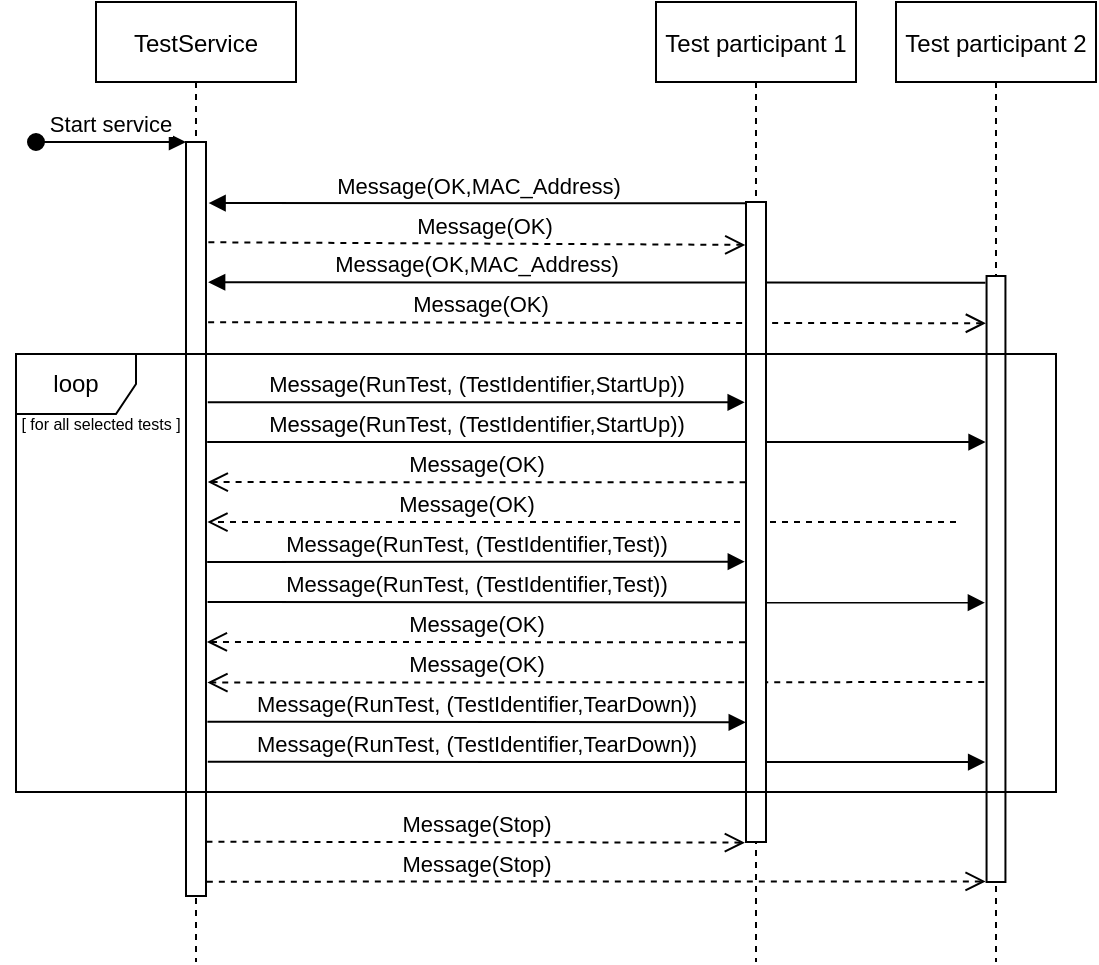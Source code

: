 <mxfile version="14.5.1" type="device"><diagram id="kgpKYQtTHZ0yAKxKKP6v" name="Page-1"><mxGraphModel dx="1173" dy="673" grid="1" gridSize="10" guides="1" tooltips="1" connect="0" arrows="1" fold="1" page="1" pageScale="1" pageWidth="827" pageHeight="1169" math="0" shadow="0"><root><mxCell id="0"/><mxCell id="1" parent="0"/><mxCell id="mGjd2MoU56tRiX6uanUA-13" value="Message(RunTest, (TestIdentifier,Test))" style="html=1;verticalAlign=bottom;endArrow=block;exitX=1.079;exitY=0.61;exitDx=0;exitDy=0;exitPerimeter=0;entryX=-0.088;entryY=0.539;entryDx=0;entryDy=0;entryPerimeter=0;" edge="1" parent="1" source="3nuBFxr9cyL0pnOWT2aG-2" target="2Pg6CUJonsX4mb9nC8lQ-2"><mxGeometry x="-0.308" width="80" relative="1" as="geometry"><mxPoint x="180" y="380" as="sourcePoint"/><mxPoint x="550" y="380" as="targetPoint"/><mxPoint as="offset"/></mxGeometry></mxCell><mxCell id="mGjd2MoU56tRiX6uanUA-6" value="Message(OK,MAC_Address)" style="html=1;verticalAlign=bottom;endArrow=block;exitX=-0.055;exitY=0.011;exitDx=0;exitDy=0;exitPerimeter=0;entryX=1.107;entryY=0.186;entryDx=0;entryDy=0;entryPerimeter=0;" edge="1" parent="1" source="2Pg6CUJonsX4mb9nC8lQ-2" target="3nuBFxr9cyL0pnOWT2aG-2"><mxGeometry x="0.31" width="80" relative="1" as="geometry"><mxPoint x="560" y="220" as="sourcePoint"/><mxPoint x="176" y="220" as="targetPoint"/><mxPoint as="offset"/></mxGeometry></mxCell><mxCell id="mGjd2MoU56tRiX6uanUA-7" value="Message(OK)" style="html=1;verticalAlign=bottom;endArrow=open;dashed=1;endSize=8;entryX=-0.035;entryY=0.078;entryDx=0;entryDy=0;entryPerimeter=0;exitX=1.107;exitY=0.239;exitDx=0;exitDy=0;exitPerimeter=0;" edge="1" parent="1" source="3nuBFxr9cyL0pnOWT2aG-2" target="2Pg6CUJonsX4mb9nC8lQ-2"><mxGeometry x="-0.304" relative="1" as="geometry"><mxPoint x="180" y="240" as="sourcePoint"/><mxPoint x="560" y="240" as="targetPoint"/><mxPoint as="offset"/></mxGeometry></mxCell><mxCell id="mGjd2MoU56tRiX6uanUA-21" value="Message(Stop)" style="html=1;verticalAlign=bottom;endArrow=open;dashed=1;endSize=8;exitX=1.042;exitY=0.981;exitDx=0;exitDy=0;exitPerimeter=0;entryX=-0.049;entryY=0.999;entryDx=0;entryDy=0;entryPerimeter=0;" edge="1" parent="1" source="3nuBFxr9cyL0pnOWT2aG-2" target="2Pg6CUJonsX4mb9nC8lQ-2"><mxGeometry x="-0.309" relative="1" as="geometry"><mxPoint x="172" y="520" as="sourcePoint"/><mxPoint x="542" y="520" as="targetPoint"/><mxPoint as="offset"/></mxGeometry></mxCell><mxCell id="mGjd2MoU56tRiX6uanUA-18" value="Message(RunTest, (TestIdentifier,TearDown))" style="html=1;verticalAlign=bottom;endArrow=block;exitX=1.088;exitY=0.822;exitDx=0;exitDy=0;exitPerimeter=0;entryX=-0.076;entryY=0.802;entryDx=0;entryDy=0;entryPerimeter=0;" edge="1" parent="1" source="3nuBFxr9cyL0pnOWT2aG-2" target="2Pg6CUJonsX4mb9nC8lQ-2"><mxGeometry x="-0.308" width="80" relative="1" as="geometry"><mxPoint x="190" y="460" as="sourcePoint"/><mxPoint x="560" y="460" as="targetPoint"/><mxPoint as="offset"/></mxGeometry></mxCell><mxCell id="mGjd2MoU56tRiX6uanUA-14" value="Message(OK)" style="html=1;verticalAlign=bottom;endArrow=open;dashed=1;endSize=8;entryX=1.07;entryY=0.717;entryDx=0;entryDy=0;entryPerimeter=0;exitX=-0.123;exitY=0.67;exitDx=0;exitDy=0;exitPerimeter=0;" edge="1" parent="1" source="2Pg6CUJonsX4mb9nC8lQ-2" target="3nuBFxr9cyL0pnOWT2aG-2"><mxGeometry x="0.309" relative="1" as="geometry"><mxPoint x="560" y="420" as="sourcePoint"/><mxPoint x="190" y="420" as="targetPoint"/><mxPoint as="offset"/></mxGeometry></mxCell><mxCell id="mGjd2MoU56tRiX6uanUA-11" value="Message(OK)" style="html=1;verticalAlign=bottom;endArrow=open;dashed=1;endSize=8;entryX=1.07;entryY=0.504;entryDx=0;entryDy=0;entryPerimeter=0;" edge="1" parent="1" target="3nuBFxr9cyL0pnOWT2aG-2"><mxGeometry x="0.308" relative="1" as="geometry"><mxPoint x="550" y="340" as="sourcePoint"/><mxPoint x="190" y="340" as="targetPoint"/><mxPoint as="offset"/></mxGeometry></mxCell><mxCell id="mGjd2MoU56tRiX6uanUA-9" value="Message(RunTest, (TestIdentifier,StartUp))" style="html=1;verticalAlign=bottom;endArrow=block;exitX=1.06;exitY=0.398;exitDx=0;exitDy=0;exitPerimeter=0;entryX=-0.052;entryY=0.274;entryDx=0;entryDy=0;entryPerimeter=0;" edge="1" parent="1" source="3nuBFxr9cyL0pnOWT2aG-2" target="2Pg6CUJonsX4mb9nC8lQ-2"><mxGeometry x="-0.308" width="80" relative="1" as="geometry"><mxPoint x="180" y="300" as="sourcePoint"/><mxPoint x="560" y="300" as="targetPoint"/><mxPoint as="offset"/></mxGeometry></mxCell><mxCell id="mGjd2MoU56tRiX6uanUA-5" value="Message(OK)" style="html=1;verticalAlign=bottom;endArrow=open;dashed=1;endSize=8;entryX=-0.036;entryY=0.067;entryDx=0;entryDy=0;entryPerimeter=0;exitX=1.118;exitY=0.133;exitDx=0;exitDy=0;exitPerimeter=0;" edge="1" parent="1" source="3nuBFxr9cyL0pnOWT2aG-2" target="3nuBFxr9cyL0pnOWT2aG-6"><mxGeometry x="0.023" relative="1" as="geometry"><mxPoint x="190" y="200" as="sourcePoint"/><mxPoint x="440" y="200" as="targetPoint"/><mxPoint as="offset"/></mxGeometry></mxCell><mxCell id="mGjd2MoU56tRiX6uanUA-4" value="Message(OK,MAC_Address)" style="html=1;verticalAlign=bottom;endArrow=block;exitX=0.5;exitY=0.002;exitDx=0;exitDy=0;exitPerimeter=0;entryX=1.13;entryY=0.081;entryDx=0;entryDy=0;entryPerimeter=0;" edge="1" parent="1" source="3nuBFxr9cyL0pnOWT2aG-6" target="3nuBFxr9cyL0pnOWT2aG-2"><mxGeometry x="0.02" width="80" relative="1" as="geometry"><mxPoint x="430" y="181" as="sourcePoint"/><mxPoint x="180" y="181" as="targetPoint"/><mxPoint as="offset"/></mxGeometry></mxCell><mxCell id="3nuBFxr9cyL0pnOWT2aG-1" value="TestService" style="shape=umlLifeline;perimeter=lifelinePerimeter;container=1;collapsible=0;recursiveResize=0;rounded=0;shadow=0;strokeWidth=1;" parent="1" vertex="1"><mxGeometry x="120" y="80" width="100" height="480" as="geometry"/></mxCell><mxCell id="3nuBFxr9cyL0pnOWT2aG-2" value="" style="points=[];perimeter=orthogonalPerimeter;rounded=0;shadow=0;strokeWidth=1;" parent="3nuBFxr9cyL0pnOWT2aG-1" vertex="1"><mxGeometry x="45" y="70" width="10" height="377" as="geometry"/></mxCell><mxCell id="3nuBFxr9cyL0pnOWT2aG-3" value="Start service" style="verticalAlign=bottom;startArrow=oval;endArrow=block;startSize=8;shadow=0;strokeWidth=1;" parent="3nuBFxr9cyL0pnOWT2aG-1" target="3nuBFxr9cyL0pnOWT2aG-2" edge="1"><mxGeometry relative="1" as="geometry"><mxPoint x="-30" y="70" as="sourcePoint"/></mxGeometry></mxCell><mxCell id="3nuBFxr9cyL0pnOWT2aG-5" value="Test participant 1" style="shape=umlLifeline;perimeter=lifelinePerimeter;container=1;collapsible=0;recursiveResize=0;rounded=0;shadow=0;strokeWidth=1;" parent="1" vertex="1"><mxGeometry x="400" y="80" width="100" height="480" as="geometry"/></mxCell><mxCell id="3nuBFxr9cyL0pnOWT2aG-6" value="" style="points=[];perimeter=orthogonalPerimeter;rounded=0;shadow=0;strokeWidth=1;" parent="3nuBFxr9cyL0pnOWT2aG-5" vertex="1"><mxGeometry x="45" y="100" width="10" height="320" as="geometry"/></mxCell><mxCell id="2Pg6CUJonsX4mb9nC8lQ-1" value="Test participant 2" style="shape=umlLifeline;perimeter=lifelinePerimeter;container=1;collapsible=0;recursiveResize=0;rounded=0;shadow=0;strokeWidth=1;" parent="1" vertex="1"><mxGeometry x="520" y="80" width="100" height="480" as="geometry"/></mxCell><mxCell id="2Pg6CUJonsX4mb9nC8lQ-2" value="" style="points=[];perimeter=orthogonalPerimeter;rounded=0;shadow=0;strokeWidth=1;" parent="2Pg6CUJonsX4mb9nC8lQ-1" vertex="1"><mxGeometry x="45.28" y="137" width="9.44" height="303" as="geometry"/></mxCell><mxCell id="mGjd2MoU56tRiX6uanUA-8" value="Message(RunTest, (TestIdentifier,StartUp))" style="html=1;verticalAlign=bottom;endArrow=block;exitX=1.088;exitY=0.345;exitDx=0;exitDy=0;exitPerimeter=0;entryX=-0.067;entryY=0.313;entryDx=0;entryDy=0;entryPerimeter=0;" edge="1" parent="1" source="3nuBFxr9cyL0pnOWT2aG-2" target="3nuBFxr9cyL0pnOWT2aG-6"><mxGeometry width="80" relative="1" as="geometry"><mxPoint x="190" y="280" as="sourcePoint"/><mxPoint x="440" y="280" as="targetPoint"/></mxGeometry></mxCell><mxCell id="mGjd2MoU56tRiX6uanUA-10" value="Message(OK)" style="html=1;verticalAlign=bottom;endArrow=open;dashed=1;endSize=8;entryX=1.088;entryY=0.451;entryDx=0;entryDy=0;entryPerimeter=0;exitX=-0.02;exitY=0.438;exitDx=0;exitDy=0;exitPerimeter=0;" edge="1" parent="1" source="3nuBFxr9cyL0pnOWT2aG-6" target="3nuBFxr9cyL0pnOWT2aG-2"><mxGeometry relative="1" as="geometry"><mxPoint x="440" y="320" as="sourcePoint"/><mxPoint x="190" y="320" as="targetPoint"/></mxGeometry></mxCell><mxCell id="mGjd2MoU56tRiX6uanUA-12" value="Message(RunTest, (TestIdentifier,Test))" style="html=1;verticalAlign=bottom;endArrow=block;exitX=1.06;exitY=0.557;exitDx=0;exitDy=0;exitPerimeter=0;entryX=-0.059;entryY=0.562;entryDx=0;entryDy=0;entryPerimeter=0;" edge="1" parent="1" source="3nuBFxr9cyL0pnOWT2aG-2" target="3nuBFxr9cyL0pnOWT2aG-6"><mxGeometry width="80" relative="1" as="geometry"><mxPoint x="180" y="360" as="sourcePoint"/><mxPoint x="440" y="360" as="targetPoint"/></mxGeometry></mxCell><mxCell id="mGjd2MoU56tRiX6uanUA-15" value="Message(OK)" style="html=1;verticalAlign=bottom;endArrow=open;dashed=1;endSize=8;entryX=1.042;entryY=0.663;entryDx=0;entryDy=0;entryPerimeter=0;exitX=-0.051;exitY=0.688;exitDx=0;exitDy=0;exitPerimeter=0;" edge="1" parent="1" source="3nuBFxr9cyL0pnOWT2aG-6" target="3nuBFxr9cyL0pnOWT2aG-2"><mxGeometry x="-0.001" relative="1" as="geometry"><mxPoint x="440" y="400" as="sourcePoint"/><mxPoint x="190" y="400" as="targetPoint"/><mxPoint as="offset"/></mxGeometry></mxCell><mxCell id="mGjd2MoU56tRiX6uanUA-17" value="Message(RunTest, (TestIdentifier,TearDown))" style="html=1;verticalAlign=bottom;endArrow=block;exitX=1.07;exitY=0.769;exitDx=0;exitDy=0;exitPerimeter=0;entryX=-0.012;entryY=0.813;entryDx=0;entryDy=0;entryPerimeter=0;" edge="1" parent="1" source="3nuBFxr9cyL0pnOWT2aG-2" target="3nuBFxr9cyL0pnOWT2aG-6"><mxGeometry width="80" relative="1" as="geometry"><mxPoint x="190" y="440" as="sourcePoint"/><mxPoint x="440" y="440" as="targetPoint"/></mxGeometry></mxCell><mxCell id="mGjd2MoU56tRiX6uanUA-20" value="Message(Stop)" style="html=1;verticalAlign=bottom;endArrow=open;dashed=1;endSize=8;exitX=1.023;exitY=0.928;exitDx=0;exitDy=0;exitPerimeter=0;entryX=-0.055;entryY=1.001;entryDx=0;entryDy=0;entryPerimeter=0;" edge="1" parent="1" source="3nuBFxr9cyL0pnOWT2aG-2" target="3nuBFxr9cyL0pnOWT2aG-6"><mxGeometry x="-0.0" relative="1" as="geometry"><mxPoint x="180" y="500" as="sourcePoint"/><mxPoint x="430" y="500" as="targetPoint"/><mxPoint as="offset"/></mxGeometry></mxCell><mxCell id="mGjd2MoU56tRiX6uanUA-24" value="&lt;font style=&quot;font-size: 8px&quot;&gt;[ for all selected tests&amp;nbsp;]&lt;/font&gt;" style="text;html=1;align=center;verticalAlign=middle;resizable=0;points=[];autosize=1;" vertex="1" parent="1"><mxGeometry x="72" y="280" width="100" height="20" as="geometry"/></mxCell><mxCell id="mGjd2MoU56tRiX6uanUA-23" value="loop" style="shape=umlFrame;whiteSpace=wrap;html=1;" vertex="1" parent="1"><mxGeometry x="80" y="256" width="520" height="219" as="geometry"/></mxCell></root></mxGraphModel></diagram></mxfile>